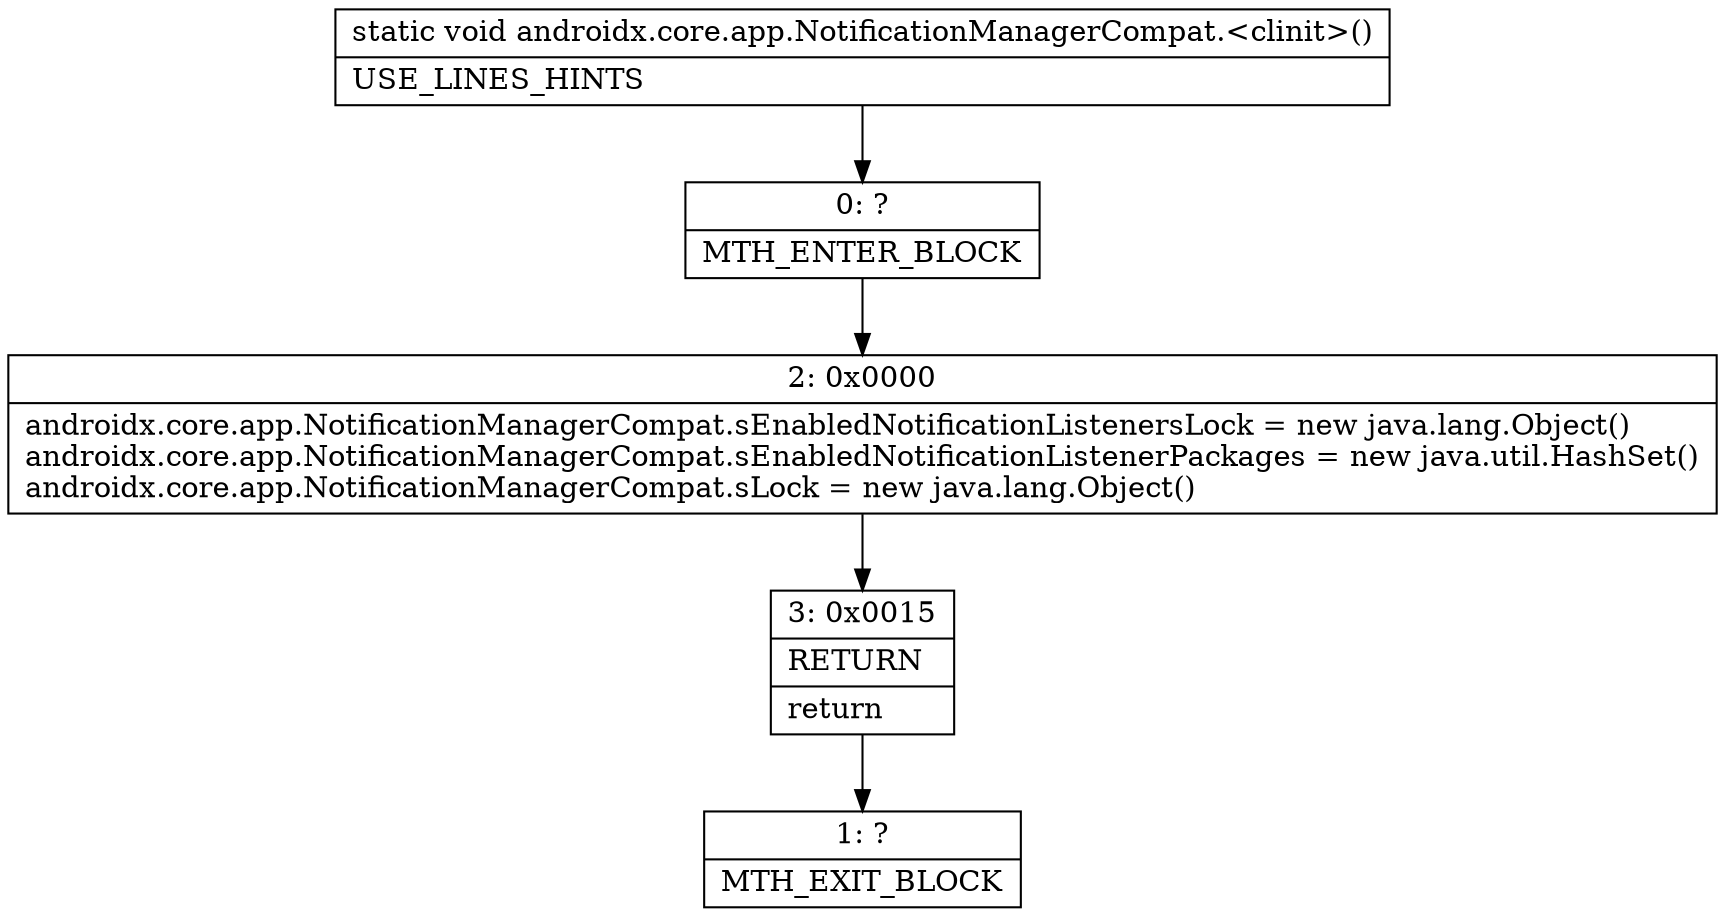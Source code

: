 digraph "CFG forandroidx.core.app.NotificationManagerCompat.\<clinit\>()V" {
Node_0 [shape=record,label="{0\:\ ?|MTH_ENTER_BLOCK\l}"];
Node_2 [shape=record,label="{2\:\ 0x0000|androidx.core.app.NotificationManagerCompat.sEnabledNotificationListenersLock = new java.lang.Object()\landroidx.core.app.NotificationManagerCompat.sEnabledNotificationListenerPackages = new java.util.HashSet()\landroidx.core.app.NotificationManagerCompat.sLock = new java.lang.Object()\l}"];
Node_3 [shape=record,label="{3\:\ 0x0015|RETURN\l|return\l}"];
Node_1 [shape=record,label="{1\:\ ?|MTH_EXIT_BLOCK\l}"];
MethodNode[shape=record,label="{static void androidx.core.app.NotificationManagerCompat.\<clinit\>()  | USE_LINES_HINTS\l}"];
MethodNode -> Node_0;Node_0 -> Node_2;
Node_2 -> Node_3;
Node_3 -> Node_1;
}

